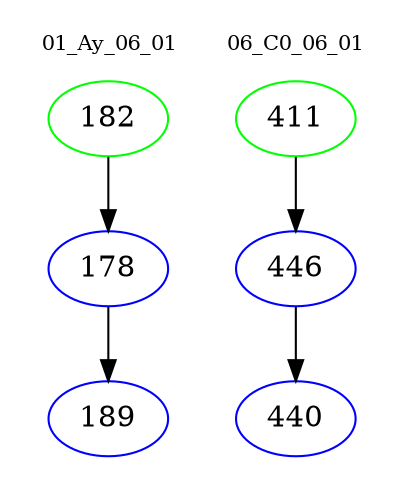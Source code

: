 digraph{
subgraph cluster_0 {
color = white
label = "01_Ay_06_01";
fontsize=10;
T0_182 [label="182", color="green"]
T0_182 -> T0_178 [color="black"]
T0_178 [label="178", color="blue"]
T0_178 -> T0_189 [color="black"]
T0_189 [label="189", color="blue"]
}
subgraph cluster_1 {
color = white
label = "06_C0_06_01";
fontsize=10;
T1_411 [label="411", color="green"]
T1_411 -> T1_446 [color="black"]
T1_446 [label="446", color="blue"]
T1_446 -> T1_440 [color="black"]
T1_440 [label="440", color="blue"]
}
}

